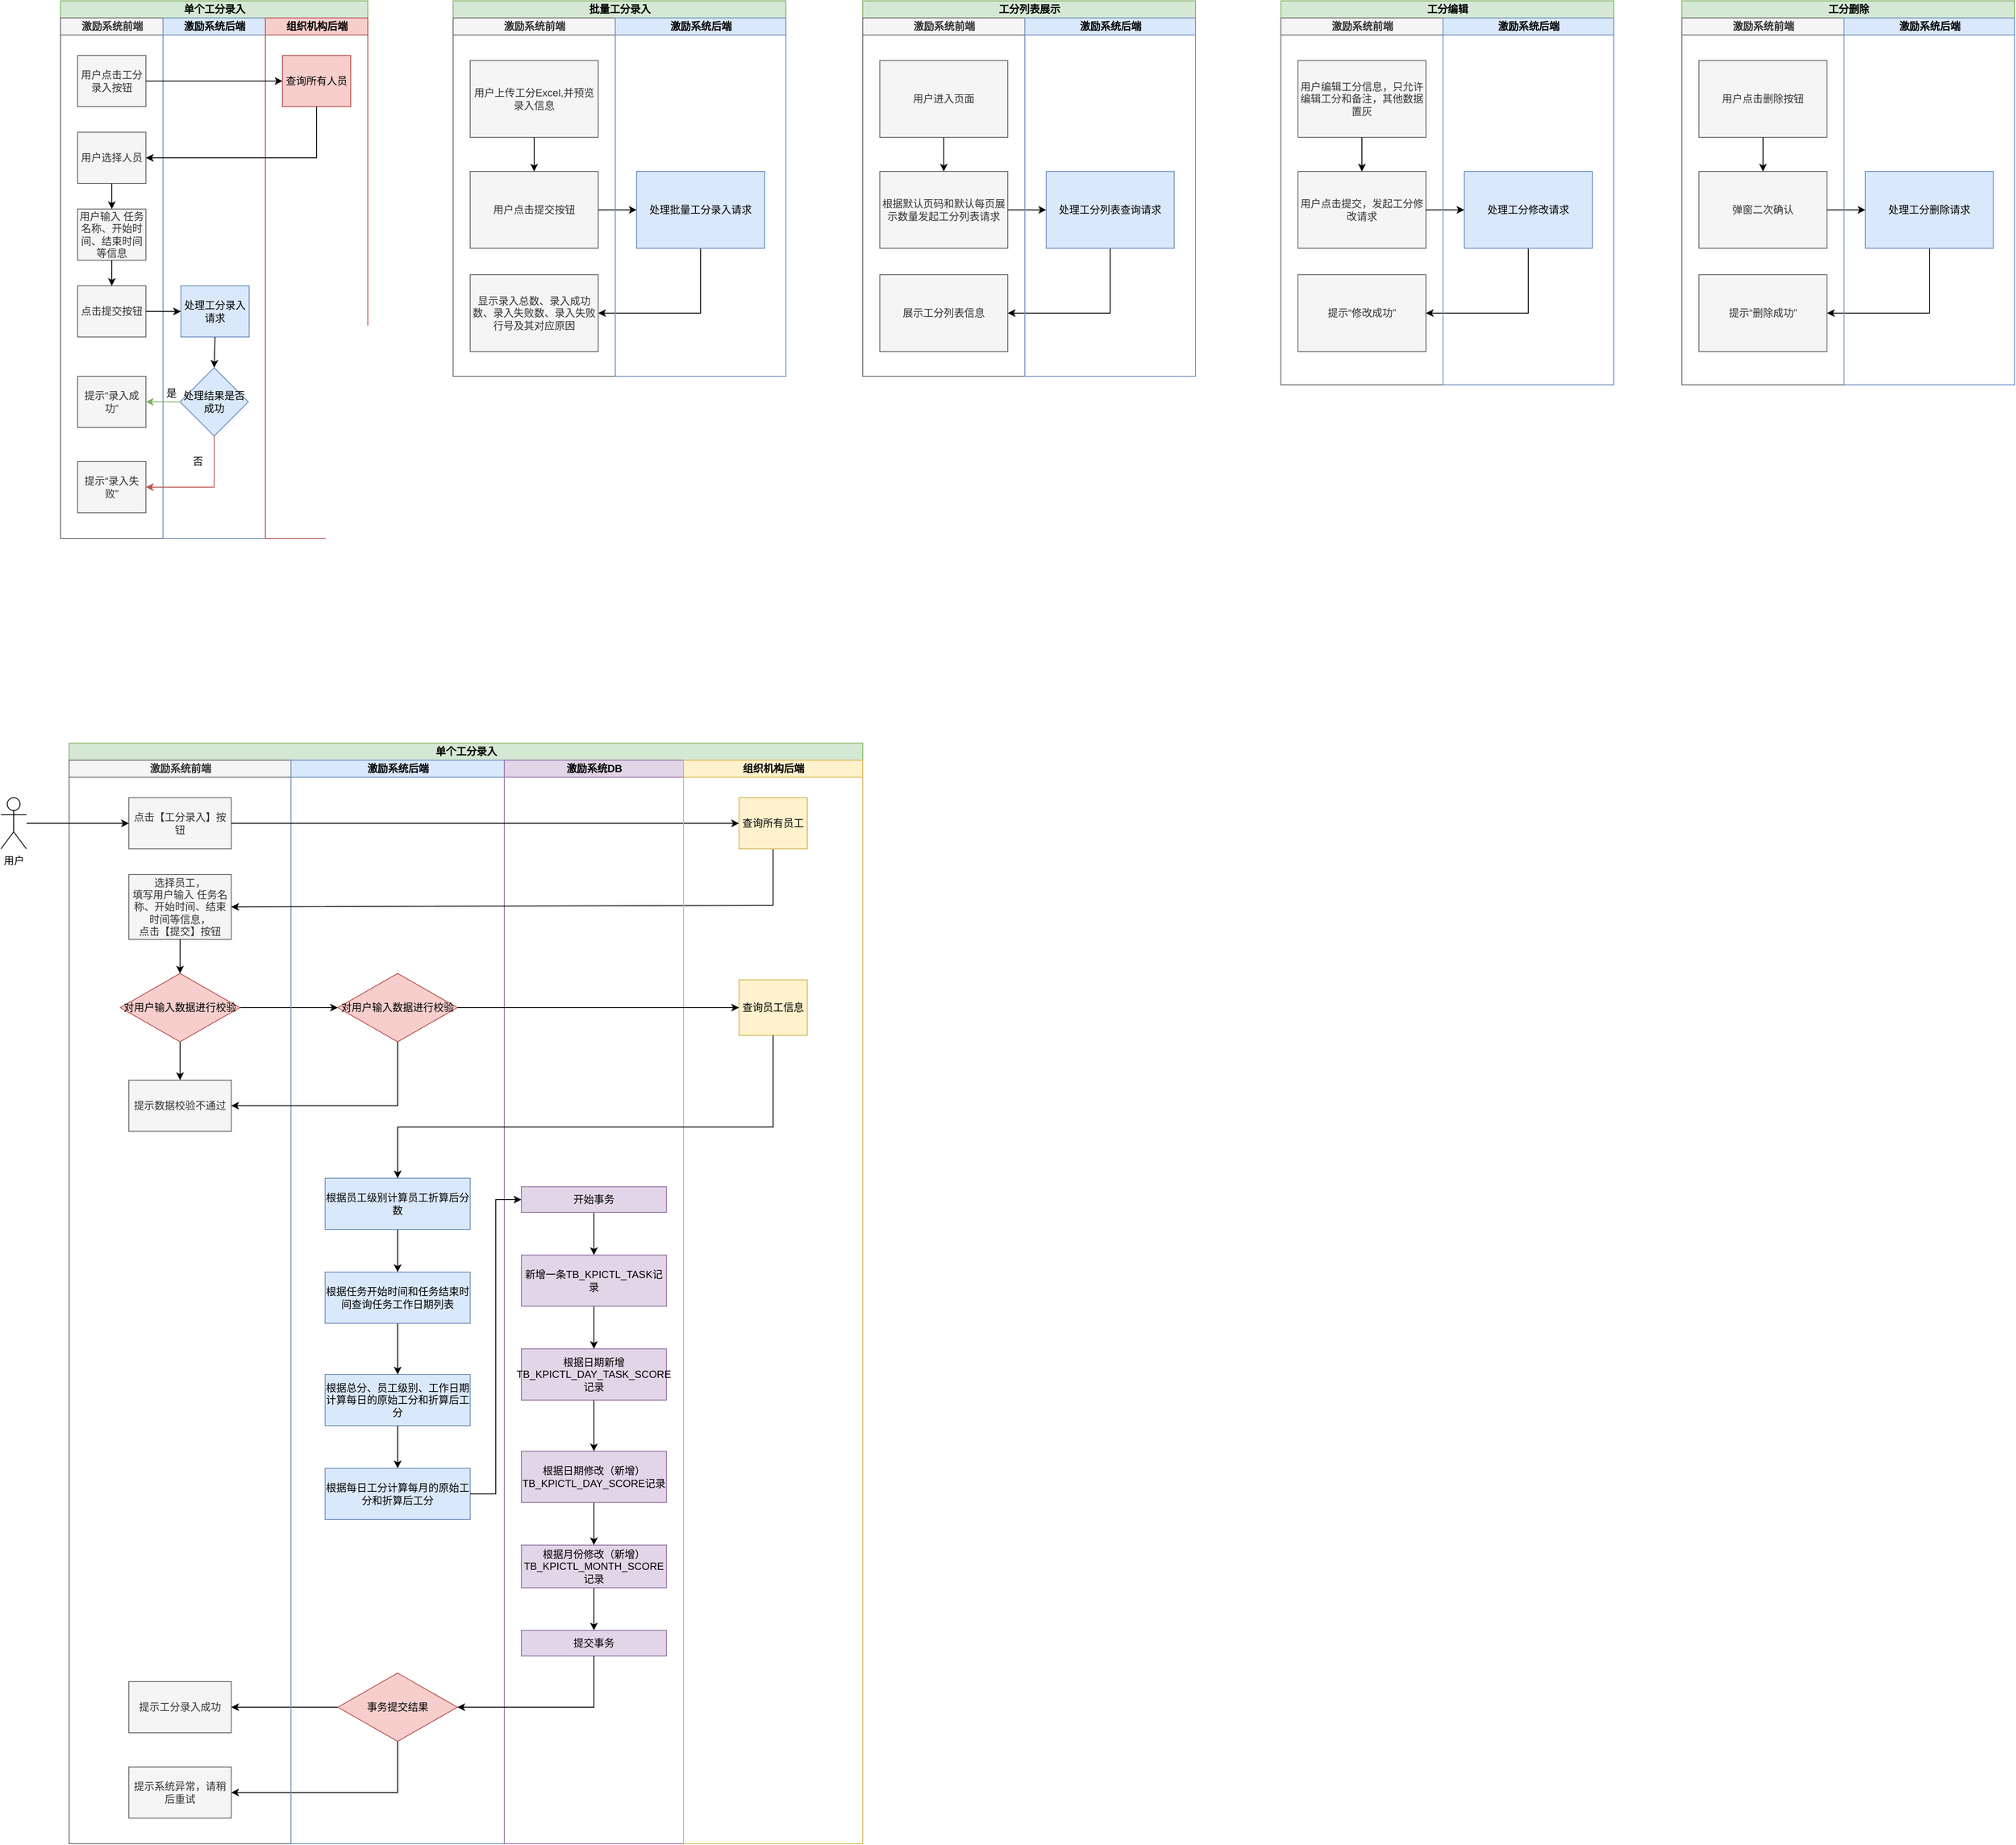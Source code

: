 <mxfile version="14.4.2" type="github">
  <diagram id="prtHgNgQTEPvFCAcTncT" name="Page-1">
    <mxGraphModel dx="1422" dy="1965" grid="1" gridSize="10" guides="1" tooltips="1" connect="1" arrows="1" fold="1" page="1" pageScale="1" pageWidth="827" pageHeight="1169" math="0" shadow="0">
      <root>
        <mxCell id="0" />
        <mxCell id="1" parent="0" />
        <mxCell id="nZk0RS3VTi37WjkvXvWl-15" value="单个工分录入" style="swimlane;html=1;childLayout=stackLayout;resizeParent=1;resizeParentMax=0;startSize=20;fillColor=#d5e8d4;strokeColor=#82b366;" parent="1" vertex="1">
          <mxGeometry x="220" y="-560" width="360" height="630" as="geometry" />
        </mxCell>
        <mxCell id="nZk0RS3VTi37WjkvXvWl-16" value="激励系统前端" style="swimlane;html=1;startSize=20;fillColor=#f5f5f5;strokeColor=#666666;fontColor=#333333;" parent="nZk0RS3VTi37WjkvXvWl-15" vertex="1">
          <mxGeometry y="20" width="120" height="610" as="geometry" />
        </mxCell>
        <mxCell id="nZk0RS3VTi37WjkvXvWl-20" value="用户点击工分录入按钮" style="rounded=0;whiteSpace=wrap;html=1;fontFamily=Helvetica;fontSize=12;fontColor=#333333;align=center;fillColor=#f5f5f5;strokeColor=#666666;" parent="nZk0RS3VTi37WjkvXvWl-16" vertex="1">
          <mxGeometry x="20" y="44" width="80" height="60" as="geometry" />
        </mxCell>
        <mxCell id="nZk0RS3VTi37WjkvXvWl-26" value="用户选择人员" style="rounded=0;whiteSpace=wrap;html=1;fontFamily=Helvetica;fontSize=12;fontColor=#333333;align=center;fillColor=#f5f5f5;strokeColor=#666666;" parent="nZk0RS3VTi37WjkvXvWl-16" vertex="1">
          <mxGeometry x="20" y="134" width="80" height="60" as="geometry" />
        </mxCell>
        <mxCell id="nZk0RS3VTi37WjkvXvWl-27" value="用户输入 任务名称、开始时间、结束时间等信息" style="rounded=0;whiteSpace=wrap;html=1;fontFamily=Helvetica;fontSize=12;fontColor=#333333;align=center;fillColor=#f5f5f5;strokeColor=#666666;" parent="nZk0RS3VTi37WjkvXvWl-16" vertex="1">
          <mxGeometry x="20" y="224" width="80" height="60" as="geometry" />
        </mxCell>
        <mxCell id="nZk0RS3VTi37WjkvXvWl-28" value="" style="endArrow=classic;html=1;entryX=0.5;entryY=0;entryDx=0;entryDy=0;exitX=0.5;exitY=1;exitDx=0;exitDy=0;" parent="nZk0RS3VTi37WjkvXvWl-16" source="nZk0RS3VTi37WjkvXvWl-26" target="nZk0RS3VTi37WjkvXvWl-27" edge="1">
          <mxGeometry width="50" height="50" relative="1" as="geometry">
            <mxPoint x="326" y="184" as="sourcePoint" />
            <mxPoint x="366" y="134" as="targetPoint" />
          </mxGeometry>
        </mxCell>
        <mxCell id="nZk0RS3VTi37WjkvXvWl-30" value="点击提交按钮" style="rounded=0;whiteSpace=wrap;html=1;fontFamily=Helvetica;fontSize=12;fontColor=#333333;align=center;fillColor=#f5f5f5;strokeColor=#666666;" parent="nZk0RS3VTi37WjkvXvWl-16" vertex="1">
          <mxGeometry x="20" y="314" width="80" height="60" as="geometry" />
        </mxCell>
        <mxCell id="nZk0RS3VTi37WjkvXvWl-31" value="" style="endArrow=classic;html=1;entryX=0.5;entryY=0;entryDx=0;entryDy=0;exitX=0.5;exitY=1;exitDx=0;exitDy=0;" parent="nZk0RS3VTi37WjkvXvWl-16" source="nZk0RS3VTi37WjkvXvWl-27" target="nZk0RS3VTi37WjkvXvWl-30" edge="1">
          <mxGeometry width="50" height="50" relative="1" as="geometry">
            <mxPoint x="60" y="290" as="sourcePoint" />
            <mxPoint x="84" y="210" as="targetPoint" />
          </mxGeometry>
        </mxCell>
        <mxCell id="nZk0RS3VTi37WjkvXvWl-43" value="提示“录入成功”" style="rounded=0;whiteSpace=wrap;html=1;fontFamily=Helvetica;fontSize=12;fontColor=#333333;align=center;fillColor=#f5f5f5;strokeColor=#666666;" parent="nZk0RS3VTi37WjkvXvWl-16" vertex="1">
          <mxGeometry x="20" y="420" width="80" height="60" as="geometry" />
        </mxCell>
        <mxCell id="nZk0RS3VTi37WjkvXvWl-44" value="提示“录入失败”" style="rounded=0;whiteSpace=wrap;html=1;fontFamily=Helvetica;fontSize=12;fontColor=#333333;align=center;fillColor=#f5f5f5;strokeColor=#666666;" parent="nZk0RS3VTi37WjkvXvWl-16" vertex="1">
          <mxGeometry x="20" y="520" width="80" height="60" as="geometry" />
        </mxCell>
        <mxCell id="nZk0RS3VTi37WjkvXvWl-17" value="激励系统后端" style="swimlane;html=1;startSize=20;fillColor=#dae8fc;strokeColor=#6c8ebf;" parent="nZk0RS3VTi37WjkvXvWl-15" vertex="1">
          <mxGeometry x="120" y="20" width="120" height="610" as="geometry" />
        </mxCell>
        <mxCell id="nZk0RS3VTi37WjkvXvWl-39" value="处理工分录入请求" style="rounded=0;whiteSpace=wrap;html=1;fontFamily=Helvetica;fontSize=12;align=center;fillColor=#dae8fc;strokeColor=#6c8ebf;" parent="nZk0RS3VTi37WjkvXvWl-17" vertex="1">
          <mxGeometry x="21" y="314" width="80" height="60" as="geometry" />
        </mxCell>
        <mxCell id="nZk0RS3VTi37WjkvXvWl-40" value="处理结果是否成功" style="rhombus;whiteSpace=wrap;html=1;fillColor=#dae8fc;strokeColor=#6c8ebf;" parent="nZk0RS3VTi37WjkvXvWl-17" vertex="1">
          <mxGeometry x="20" y="410" width="80" height="80" as="geometry" />
        </mxCell>
        <mxCell id="nZk0RS3VTi37WjkvXvWl-41" value="" style="endArrow=classic;html=1;exitX=0.5;exitY=1;exitDx=0;exitDy=0;entryX=0.5;entryY=0;entryDx=0;entryDy=0;" parent="nZk0RS3VTi37WjkvXvWl-17" source="nZk0RS3VTi37WjkvXvWl-39" target="nZk0RS3VTi37WjkvXvWl-40" edge="1">
          <mxGeometry width="50" height="50" relative="1" as="geometry">
            <mxPoint x="220" y="310" as="sourcePoint" />
            <mxPoint x="50" y="400" as="targetPoint" />
          </mxGeometry>
        </mxCell>
        <mxCell id="nZk0RS3VTi37WjkvXvWl-47" value="否" style="text;html=1;strokeColor=none;fillColor=none;align=center;verticalAlign=middle;whiteSpace=wrap;rounded=0;" parent="nZk0RS3VTi37WjkvXvWl-17" vertex="1">
          <mxGeometry x="21" y="510" width="40" height="20" as="geometry" />
        </mxCell>
        <mxCell id="nZk0RS3VTi37WjkvXvWl-48" value="是" style="text;html=1;strokeColor=none;fillColor=none;align=center;verticalAlign=middle;whiteSpace=wrap;rounded=0;" parent="nZk0RS3VTi37WjkvXvWl-17" vertex="1">
          <mxGeometry x="-10" y="430" width="40" height="20" as="geometry" />
        </mxCell>
        <mxCell id="nZk0RS3VTi37WjkvXvWl-18" value="组织机构后端" style="swimlane;html=1;startSize=20;fillColor=#f8cecc;strokeColor=#b85450;" parent="nZk0RS3VTi37WjkvXvWl-15" vertex="1">
          <mxGeometry x="240" y="20" width="120" height="610" as="geometry" />
        </mxCell>
        <mxCell id="nZk0RS3VTi37WjkvXvWl-21" value="查询所有人员" style="rounded=0;whiteSpace=wrap;html=1;fontFamily=Helvetica;fontSize=12;align=center;fillColor=#f8cecc;strokeColor=#b85450;" parent="nZk0RS3VTi37WjkvXvWl-18" vertex="1">
          <mxGeometry x="20" y="44" width="80" height="60" as="geometry" />
        </mxCell>
        <mxCell id="nZk0RS3VTi37WjkvXvWl-22" value="" style="endArrow=classic;html=1;entryX=0;entryY=0.5;entryDx=0;entryDy=0;" parent="nZk0RS3VTi37WjkvXvWl-15" source="nZk0RS3VTi37WjkvXvWl-20" target="nZk0RS3VTi37WjkvXvWl-21" edge="1">
          <mxGeometry width="50" height="50" relative="1" as="geometry">
            <mxPoint x="326" y="24" as="sourcePoint" />
            <mxPoint x="376" y="-26" as="targetPoint" />
          </mxGeometry>
        </mxCell>
        <mxCell id="nZk0RS3VTi37WjkvXvWl-23" value="" style="endArrow=classic;html=1;exitX=0.5;exitY=1;exitDx=0;exitDy=0;entryX=1;entryY=0.5;entryDx=0;entryDy=0;rounded=0;" parent="nZk0RS3VTi37WjkvXvWl-15" source="nZk0RS3VTi37WjkvXvWl-21" target="nZk0RS3VTi37WjkvXvWl-26" edge="1">
          <mxGeometry width="50" height="50" relative="1" as="geometry">
            <mxPoint x="326" y="224" as="sourcePoint" />
            <mxPoint x="106" y="184" as="targetPoint" />
            <Array as="points">
              <mxPoint x="300" y="184" />
            </Array>
          </mxGeometry>
        </mxCell>
        <mxCell id="nZk0RS3VTi37WjkvXvWl-45" value="" style="endArrow=classic;html=1;entryX=1;entryY=0.5;entryDx=0;entryDy=0;exitX=0;exitY=0.5;exitDx=0;exitDy=0;fillColor=#d5e8d4;strokeColor=#82b366;" parent="nZk0RS3VTi37WjkvXvWl-15" source="nZk0RS3VTi37WjkvXvWl-40" target="nZk0RS3VTi37WjkvXvWl-43" edge="1">
          <mxGeometry width="50" height="50" relative="1" as="geometry">
            <mxPoint x="340" y="540" as="sourcePoint" />
            <mxPoint x="390" y="490" as="targetPoint" />
          </mxGeometry>
        </mxCell>
        <mxCell id="nZk0RS3VTi37WjkvXvWl-46" value="" style="endArrow=classic;html=1;entryX=1;entryY=0.5;entryDx=0;entryDy=0;exitX=0.5;exitY=1;exitDx=0;exitDy=0;rounded=0;fillColor=#f8cecc;strokeColor=#b85450;" parent="nZk0RS3VTi37WjkvXvWl-15" source="nZk0RS3VTi37WjkvXvWl-40" target="nZk0RS3VTi37WjkvXvWl-44" edge="1">
          <mxGeometry width="50" height="50" relative="1" as="geometry">
            <mxPoint x="340" y="540" as="sourcePoint" />
            <mxPoint x="390" y="490" as="targetPoint" />
            <Array as="points">
              <mxPoint x="180" y="570" />
            </Array>
          </mxGeometry>
        </mxCell>
        <mxCell id="nZk0RS3VTi37WjkvXvWl-49" value="" style="endArrow=classic;html=1;entryX=0;entryY=0.5;entryDx=0;entryDy=0;exitX=1;exitY=0.5;exitDx=0;exitDy=0;" parent="nZk0RS3VTi37WjkvXvWl-15" source="nZk0RS3VTi37WjkvXvWl-30" target="nZk0RS3VTi37WjkvXvWl-39" edge="1">
          <mxGeometry width="50" height="50" relative="1" as="geometry">
            <mxPoint x="340" y="240" as="sourcePoint" />
            <mxPoint x="390" y="190" as="targetPoint" />
          </mxGeometry>
        </mxCell>
        <mxCell id="nZk0RS3VTi37WjkvXvWl-73" value="批量工分录入" style="swimlane;html=1;childLayout=stackLayout;resizeParent=1;resizeParentMax=0;startSize=20;fillColor=#d5e8d4;strokeColor=#82b366;" parent="1" vertex="1">
          <mxGeometry x="680" y="-560" width="390" height="440" as="geometry" />
        </mxCell>
        <mxCell id="nZk0RS3VTi37WjkvXvWl-74" value="激励系统前端" style="swimlane;html=1;startSize=20;fillColor=#f5f5f5;strokeColor=#666666;fontColor=#333333;" parent="nZk0RS3VTi37WjkvXvWl-73" vertex="1">
          <mxGeometry y="20" width="190" height="420" as="geometry" />
        </mxCell>
        <mxCell id="nZk0RS3VTi37WjkvXvWl-81" value="显示录入总数、录入成功数、录入失败数、录入失败行号及其对应原因" style="rounded=0;whiteSpace=wrap;html=1;fontFamily=Helvetica;fontSize=12;fontColor=#333333;align=center;fillColor=#f5f5f5;strokeColor=#666666;" parent="nZk0RS3VTi37WjkvXvWl-74" vertex="1">
          <mxGeometry x="20" y="301" width="150" height="90" as="geometry" />
        </mxCell>
        <mxCell id="nZk0RS3VTi37WjkvXvWl-97" value="用户点击提交按钮" style="rounded=0;whiteSpace=wrap;html=1;fontFamily=Helvetica;fontSize=12;fontColor=#333333;align=center;fillColor=#f5f5f5;strokeColor=#666666;" parent="nZk0RS3VTi37WjkvXvWl-74" vertex="1">
          <mxGeometry x="20" y="180" width="150" height="90" as="geometry" />
        </mxCell>
        <mxCell id="nZk0RS3VTi37WjkvXvWl-99" value="用户上传工分Excel,并预览录入信息" style="rounded=0;whiteSpace=wrap;html=1;fontFamily=Helvetica;fontSize=12;fontColor=#333333;align=center;fillColor=#f5f5f5;strokeColor=#666666;" parent="nZk0RS3VTi37WjkvXvWl-74" vertex="1">
          <mxGeometry x="20" y="50" width="150" height="90" as="geometry" />
        </mxCell>
        <mxCell id="nZk0RS3VTi37WjkvXvWl-100" value="" style="endArrow=classic;html=1;entryX=0.5;entryY=0;entryDx=0;entryDy=0;exitX=0.5;exitY=1;exitDx=0;exitDy=0;" parent="nZk0RS3VTi37WjkvXvWl-74" source="nZk0RS3VTi37WjkvXvWl-99" target="nZk0RS3VTi37WjkvXvWl-97" edge="1">
          <mxGeometry width="50" height="50" relative="1" as="geometry">
            <mxPoint x="-350" y="120" as="sourcePoint" />
            <mxPoint x="-300" y="70" as="targetPoint" />
          </mxGeometry>
        </mxCell>
        <mxCell id="nZk0RS3VTi37WjkvXvWl-86" value="" style="endArrow=classic;html=1;exitX=0.5;exitY=1;exitDx=0;exitDy=0;entryX=1;entryY=0.5;entryDx=0;entryDy=0;rounded=0;" parent="nZk0RS3VTi37WjkvXvWl-73" source="nZk0RS3VTi37WjkvXvWl-98" target="nZk0RS3VTi37WjkvXvWl-81" edge="1">
          <mxGeometry width="50" height="50" relative="1" as="geometry">
            <mxPoint x="280" y="275" as="sourcePoint" />
            <mxPoint x="180" y="581" as="targetPoint" />
            <Array as="points">
              <mxPoint x="290" y="366" />
            </Array>
          </mxGeometry>
        </mxCell>
        <mxCell id="nZk0RS3VTi37WjkvXvWl-91" value="" style="endArrow=classic;html=1;entryX=0;entryY=0.5;entryDx=0;entryDy=0;" parent="nZk0RS3VTi37WjkvXvWl-73" target="nZk0RS3VTi37WjkvXvWl-98" edge="1">
          <mxGeometry width="50" height="50" relative="1" as="geometry">
            <mxPoint x="170" y="245" as="sourcePoint" />
            <mxPoint x="210" y="245" as="targetPoint" />
          </mxGeometry>
        </mxCell>
        <mxCell id="nZk0RS3VTi37WjkvXvWl-83" value="激励系统后端" style="swimlane;html=1;startSize=20;fillColor=#dae8fc;strokeColor=#6c8ebf;" parent="nZk0RS3VTi37WjkvXvWl-73" vertex="1">
          <mxGeometry x="190" y="20" width="200" height="420" as="geometry" />
        </mxCell>
        <mxCell id="nZk0RS3VTi37WjkvXvWl-98" value="处理批量工分录入请求" style="rounded=0;whiteSpace=wrap;html=1;fontFamily=Helvetica;fontSize=12;align=center;fillColor=#dae8fc;strokeColor=#6c8ebf;" parent="nZk0RS3VTi37WjkvXvWl-83" vertex="1">
          <mxGeometry x="25" y="180" width="150" height="90" as="geometry" />
        </mxCell>
        <mxCell id="nZk0RS3VTi37WjkvXvWl-111" value="工分列表展示" style="swimlane;html=1;childLayout=stackLayout;resizeParent=1;resizeParentMax=0;startSize=20;fillColor=#d5e8d4;strokeColor=#82b366;" parent="1" vertex="1">
          <mxGeometry x="1160" y="-560" width="390" height="440" as="geometry" />
        </mxCell>
        <mxCell id="nZk0RS3VTi37WjkvXvWl-112" value="激励系统前端" style="swimlane;html=1;startSize=20;fillColor=#f5f5f5;strokeColor=#666666;fontColor=#333333;" parent="nZk0RS3VTi37WjkvXvWl-111" vertex="1">
          <mxGeometry y="20" width="190" height="420" as="geometry" />
        </mxCell>
        <mxCell id="nZk0RS3VTi37WjkvXvWl-113" value="展示工分列表信息" style="rounded=0;whiteSpace=wrap;html=1;fontFamily=Helvetica;fontSize=12;fontColor=#333333;align=center;fillColor=#f5f5f5;strokeColor=#666666;" parent="nZk0RS3VTi37WjkvXvWl-112" vertex="1">
          <mxGeometry x="20" y="301" width="150" height="90" as="geometry" />
        </mxCell>
        <mxCell id="nZk0RS3VTi37WjkvXvWl-114" value="根据默认页码和默认每页展示数量发起工分列表请求" style="rounded=0;whiteSpace=wrap;html=1;fontFamily=Helvetica;fontSize=12;fontColor=#333333;align=center;fillColor=#f5f5f5;strokeColor=#666666;" parent="nZk0RS3VTi37WjkvXvWl-112" vertex="1">
          <mxGeometry x="20" y="180" width="150" height="90" as="geometry" />
        </mxCell>
        <mxCell id="nZk0RS3VTi37WjkvXvWl-115" value="用户进入页面" style="rounded=0;whiteSpace=wrap;html=1;fontFamily=Helvetica;fontSize=12;fontColor=#333333;align=center;fillColor=#f5f5f5;strokeColor=#666666;" parent="nZk0RS3VTi37WjkvXvWl-112" vertex="1">
          <mxGeometry x="20" y="50" width="150" height="90" as="geometry" />
        </mxCell>
        <mxCell id="nZk0RS3VTi37WjkvXvWl-116" value="" style="endArrow=classic;html=1;entryX=0.5;entryY=0;entryDx=0;entryDy=0;exitX=0.5;exitY=1;exitDx=0;exitDy=0;" parent="nZk0RS3VTi37WjkvXvWl-112" source="nZk0RS3VTi37WjkvXvWl-115" target="nZk0RS3VTi37WjkvXvWl-114" edge="1">
          <mxGeometry width="50" height="50" relative="1" as="geometry">
            <mxPoint x="-350" y="120" as="sourcePoint" />
            <mxPoint x="-300" y="70" as="targetPoint" />
          </mxGeometry>
        </mxCell>
        <mxCell id="nZk0RS3VTi37WjkvXvWl-117" value="" style="endArrow=classic;html=1;exitX=0.5;exitY=1;exitDx=0;exitDy=0;entryX=1;entryY=0.5;entryDx=0;entryDy=0;rounded=0;" parent="nZk0RS3VTi37WjkvXvWl-111" source="nZk0RS3VTi37WjkvXvWl-120" target="nZk0RS3VTi37WjkvXvWl-113" edge="1">
          <mxGeometry width="50" height="50" relative="1" as="geometry">
            <mxPoint x="280" y="275" as="sourcePoint" />
            <mxPoint x="180" y="581" as="targetPoint" />
            <Array as="points">
              <mxPoint x="290" y="366" />
            </Array>
          </mxGeometry>
        </mxCell>
        <mxCell id="nZk0RS3VTi37WjkvXvWl-118" value="" style="endArrow=classic;html=1;entryX=0;entryY=0.5;entryDx=0;entryDy=0;" parent="nZk0RS3VTi37WjkvXvWl-111" target="nZk0RS3VTi37WjkvXvWl-120" edge="1">
          <mxGeometry width="50" height="50" relative="1" as="geometry">
            <mxPoint x="170" y="245" as="sourcePoint" />
            <mxPoint x="210" y="245" as="targetPoint" />
          </mxGeometry>
        </mxCell>
        <mxCell id="nZk0RS3VTi37WjkvXvWl-119" value="激励系统后端" style="swimlane;html=1;startSize=20;fillColor=#dae8fc;strokeColor=#6c8ebf;" parent="nZk0RS3VTi37WjkvXvWl-111" vertex="1">
          <mxGeometry x="190" y="20" width="200" height="420" as="geometry" />
        </mxCell>
        <mxCell id="nZk0RS3VTi37WjkvXvWl-120" value="处理工分列表查询请求" style="rounded=0;whiteSpace=wrap;html=1;fontFamily=Helvetica;fontSize=12;align=center;fillColor=#dae8fc;strokeColor=#6c8ebf;" parent="nZk0RS3VTi37WjkvXvWl-119" vertex="1">
          <mxGeometry x="25" y="180" width="150" height="90" as="geometry" />
        </mxCell>
        <mxCell id="nZk0RS3VTi37WjkvXvWl-136" value="工分编辑" style="swimlane;html=1;childLayout=stackLayout;resizeParent=1;resizeParentMax=0;startSize=20;fillColor=#d5e8d4;strokeColor=#82b366;" parent="1" vertex="1">
          <mxGeometry x="1650" y="-560" width="390" height="450" as="geometry" />
        </mxCell>
        <mxCell id="nZk0RS3VTi37WjkvXvWl-137" value="激励系统前端" style="swimlane;html=1;startSize=20;fillColor=#f5f5f5;strokeColor=#666666;fontColor=#333333;" parent="nZk0RS3VTi37WjkvXvWl-136" vertex="1">
          <mxGeometry y="20" width="190" height="430" as="geometry" />
        </mxCell>
        <mxCell id="nZk0RS3VTi37WjkvXvWl-138" value="提示“修改成功”" style="rounded=0;whiteSpace=wrap;html=1;fontFamily=Helvetica;fontSize=12;fontColor=#333333;align=center;fillColor=#f5f5f5;strokeColor=#666666;" parent="nZk0RS3VTi37WjkvXvWl-137" vertex="1">
          <mxGeometry x="20" y="301" width="150" height="90" as="geometry" />
        </mxCell>
        <mxCell id="nZk0RS3VTi37WjkvXvWl-139" value="用户点击提交，发起工分修改请求" style="rounded=0;whiteSpace=wrap;html=1;fontFamily=Helvetica;fontSize=12;fontColor=#333333;align=center;fillColor=#f5f5f5;strokeColor=#666666;" parent="nZk0RS3VTi37WjkvXvWl-137" vertex="1">
          <mxGeometry x="20" y="180" width="150" height="90" as="geometry" />
        </mxCell>
        <mxCell id="nZk0RS3VTi37WjkvXvWl-140" value="用户编辑工分信息，只允许编辑工分和备注，其他数据置灰" style="rounded=0;whiteSpace=wrap;html=1;fontFamily=Helvetica;fontSize=12;fontColor=#333333;align=center;fillColor=#f5f5f5;strokeColor=#666666;" parent="nZk0RS3VTi37WjkvXvWl-137" vertex="1">
          <mxGeometry x="20" y="50" width="150" height="90" as="geometry" />
        </mxCell>
        <mxCell id="nZk0RS3VTi37WjkvXvWl-141" value="" style="endArrow=classic;html=1;entryX=0.5;entryY=0;entryDx=0;entryDy=0;exitX=0.5;exitY=1;exitDx=0;exitDy=0;" parent="nZk0RS3VTi37WjkvXvWl-137" source="nZk0RS3VTi37WjkvXvWl-140" target="nZk0RS3VTi37WjkvXvWl-139" edge="1">
          <mxGeometry width="50" height="50" relative="1" as="geometry">
            <mxPoint x="-350" y="120" as="sourcePoint" />
            <mxPoint x="-300" y="70" as="targetPoint" />
          </mxGeometry>
        </mxCell>
        <mxCell id="nZk0RS3VTi37WjkvXvWl-142" value="" style="endArrow=classic;html=1;exitX=0.5;exitY=1;exitDx=0;exitDy=0;entryX=1;entryY=0.5;entryDx=0;entryDy=0;rounded=0;" parent="nZk0RS3VTi37WjkvXvWl-136" source="nZk0RS3VTi37WjkvXvWl-145" target="nZk0RS3VTi37WjkvXvWl-138" edge="1">
          <mxGeometry width="50" height="50" relative="1" as="geometry">
            <mxPoint x="280" y="275" as="sourcePoint" />
            <mxPoint x="180" y="581" as="targetPoint" />
            <Array as="points">
              <mxPoint x="290" y="366" />
            </Array>
          </mxGeometry>
        </mxCell>
        <mxCell id="nZk0RS3VTi37WjkvXvWl-143" value="" style="endArrow=classic;html=1;entryX=0;entryY=0.5;entryDx=0;entryDy=0;" parent="nZk0RS3VTi37WjkvXvWl-136" target="nZk0RS3VTi37WjkvXvWl-145" edge="1">
          <mxGeometry width="50" height="50" relative="1" as="geometry">
            <mxPoint x="170" y="245" as="sourcePoint" />
            <mxPoint x="210" y="245" as="targetPoint" />
          </mxGeometry>
        </mxCell>
        <mxCell id="nZk0RS3VTi37WjkvXvWl-144" value="激励系统后端" style="swimlane;html=1;startSize=20;fillColor=#dae8fc;strokeColor=#6c8ebf;" parent="nZk0RS3VTi37WjkvXvWl-136" vertex="1">
          <mxGeometry x="190" y="20" width="200" height="430" as="geometry" />
        </mxCell>
        <mxCell id="nZk0RS3VTi37WjkvXvWl-145" value="处理工分修改请求" style="rounded=0;whiteSpace=wrap;html=1;fontFamily=Helvetica;fontSize=12;align=center;fillColor=#dae8fc;strokeColor=#6c8ebf;" parent="nZk0RS3VTi37WjkvXvWl-144" vertex="1">
          <mxGeometry x="25" y="180" width="150" height="90" as="geometry" />
        </mxCell>
        <mxCell id="nZk0RS3VTi37WjkvXvWl-146" value="工分删除" style="swimlane;html=1;childLayout=stackLayout;resizeParent=1;resizeParentMax=0;startSize=20;fillColor=#d5e8d4;strokeColor=#82b366;" parent="1" vertex="1">
          <mxGeometry x="2120" y="-560" width="390" height="450" as="geometry" />
        </mxCell>
        <mxCell id="nZk0RS3VTi37WjkvXvWl-147" value="激励系统前端" style="swimlane;html=1;startSize=20;fillColor=#f5f5f5;strokeColor=#666666;fontColor=#333333;" parent="nZk0RS3VTi37WjkvXvWl-146" vertex="1">
          <mxGeometry y="20" width="190" height="430" as="geometry" />
        </mxCell>
        <mxCell id="nZk0RS3VTi37WjkvXvWl-148" value="提示“删除成功”" style="rounded=0;whiteSpace=wrap;html=1;fontFamily=Helvetica;fontSize=12;fontColor=#333333;align=center;fillColor=#f5f5f5;strokeColor=#666666;" parent="nZk0RS3VTi37WjkvXvWl-147" vertex="1">
          <mxGeometry x="20" y="301" width="150" height="90" as="geometry" />
        </mxCell>
        <mxCell id="nZk0RS3VTi37WjkvXvWl-149" value="弹窗二次确认" style="rounded=0;whiteSpace=wrap;html=1;fontFamily=Helvetica;fontSize=12;fontColor=#333333;align=center;fillColor=#f5f5f5;strokeColor=#666666;" parent="nZk0RS3VTi37WjkvXvWl-147" vertex="1">
          <mxGeometry x="20" y="180" width="150" height="90" as="geometry" />
        </mxCell>
        <mxCell id="nZk0RS3VTi37WjkvXvWl-150" value="用户点击删除按钮" style="rounded=0;whiteSpace=wrap;html=1;fontFamily=Helvetica;fontSize=12;fontColor=#333333;align=center;fillColor=#f5f5f5;strokeColor=#666666;" parent="nZk0RS3VTi37WjkvXvWl-147" vertex="1">
          <mxGeometry x="20" y="50" width="150" height="90" as="geometry" />
        </mxCell>
        <mxCell id="nZk0RS3VTi37WjkvXvWl-151" value="" style="endArrow=classic;html=1;entryX=0.5;entryY=0;entryDx=0;entryDy=0;exitX=0.5;exitY=1;exitDx=0;exitDy=0;" parent="nZk0RS3VTi37WjkvXvWl-147" source="nZk0RS3VTi37WjkvXvWl-150" target="nZk0RS3VTi37WjkvXvWl-149" edge="1">
          <mxGeometry width="50" height="50" relative="1" as="geometry">
            <mxPoint x="-350" y="120" as="sourcePoint" />
            <mxPoint x="-300" y="70" as="targetPoint" />
          </mxGeometry>
        </mxCell>
        <mxCell id="nZk0RS3VTi37WjkvXvWl-152" value="" style="endArrow=classic;html=1;exitX=0.5;exitY=1;exitDx=0;exitDy=0;entryX=1;entryY=0.5;entryDx=0;entryDy=0;rounded=0;" parent="nZk0RS3VTi37WjkvXvWl-146" source="nZk0RS3VTi37WjkvXvWl-155" target="nZk0RS3VTi37WjkvXvWl-148" edge="1">
          <mxGeometry width="50" height="50" relative="1" as="geometry">
            <mxPoint x="280" y="275" as="sourcePoint" />
            <mxPoint x="180" y="581" as="targetPoint" />
            <Array as="points">
              <mxPoint x="290" y="366" />
            </Array>
          </mxGeometry>
        </mxCell>
        <mxCell id="nZk0RS3VTi37WjkvXvWl-153" value="" style="endArrow=classic;html=1;entryX=0;entryY=0.5;entryDx=0;entryDy=0;" parent="nZk0RS3VTi37WjkvXvWl-146" target="nZk0RS3VTi37WjkvXvWl-155" edge="1">
          <mxGeometry width="50" height="50" relative="1" as="geometry">
            <mxPoint x="170" y="245" as="sourcePoint" />
            <mxPoint x="210" y="245" as="targetPoint" />
          </mxGeometry>
        </mxCell>
        <mxCell id="nZk0RS3VTi37WjkvXvWl-154" value="激励系统后端" style="swimlane;html=1;startSize=20;fillColor=#dae8fc;strokeColor=#6c8ebf;" parent="nZk0RS3VTi37WjkvXvWl-146" vertex="1">
          <mxGeometry x="190" y="20" width="200" height="430" as="geometry" />
        </mxCell>
        <mxCell id="nZk0RS3VTi37WjkvXvWl-155" value="处理工分删除请求" style="rounded=0;whiteSpace=wrap;html=1;fontFamily=Helvetica;fontSize=12;align=center;fillColor=#dae8fc;strokeColor=#6c8ebf;" parent="nZk0RS3VTi37WjkvXvWl-154" vertex="1">
          <mxGeometry x="25" y="180" width="150" height="90" as="geometry" />
        </mxCell>
        <mxCell id="0NntgrHoQrxKfrzZQnRG-1" value="单个工分录入" style="swimlane;html=1;childLayout=stackLayout;resizeParent=1;resizeParentMax=0;startSize=20;fillColor=#d5e8d4;strokeColor=#82b366;" vertex="1" parent="1">
          <mxGeometry x="230" y="310" width="930" height="1290" as="geometry" />
        </mxCell>
        <mxCell id="0NntgrHoQrxKfrzZQnRG-23" value="" style="endArrow=classic;html=1;exitX=1;exitY=0.5;exitDx=0;exitDy=0;entryX=0;entryY=0.5;entryDx=0;entryDy=0;" edge="1" parent="0NntgrHoQrxKfrzZQnRG-1" source="0NntgrHoQrxKfrzZQnRG-26" target="0NntgrHoQrxKfrzZQnRG-49">
          <mxGeometry width="50" height="50" relative="1" as="geometry">
            <mxPoint x="140" y="364" as="sourcePoint" />
            <mxPoint x="270" y="310" as="targetPoint" />
          </mxGeometry>
        </mxCell>
        <mxCell id="0NntgrHoQrxKfrzZQnRG-91" style="edgeStyle=orthogonalEdgeStyle;rounded=0;orthogonalLoop=1;jettySize=auto;html=1;exitX=0;exitY=0.5;exitDx=0;exitDy=0;entryX=1;entryY=0.5;entryDx=0;entryDy=0;" edge="1" parent="0NntgrHoQrxKfrzZQnRG-1" source="0NntgrHoQrxKfrzZQnRG-87" target="0NntgrHoQrxKfrzZQnRG-89">
          <mxGeometry relative="1" as="geometry">
            <mxPoint x="335" y="1130" as="sourcePoint" />
          </mxGeometry>
        </mxCell>
        <mxCell id="0NntgrHoQrxKfrzZQnRG-92" style="edgeStyle=orthogonalEdgeStyle;rounded=0;orthogonalLoop=1;jettySize=auto;html=1;exitX=0.5;exitY=1;exitDx=0;exitDy=0;entryX=1;entryY=0.5;entryDx=0;entryDy=0;" edge="1" parent="0NntgrHoQrxKfrzZQnRG-1" source="0NntgrHoQrxKfrzZQnRG-87" target="0NntgrHoQrxKfrzZQnRG-90">
          <mxGeometry relative="1" as="geometry">
            <mxPoint x="405" y="1170" as="sourcePoint" />
          </mxGeometry>
        </mxCell>
        <mxCell id="0NntgrHoQrxKfrzZQnRG-2" value="激励系统前端" style="swimlane;html=1;startSize=20;fillColor=#f5f5f5;strokeColor=#666666;fontColor=#333333;" vertex="1" parent="0NntgrHoQrxKfrzZQnRG-1">
          <mxGeometry y="20" width="260" height="1270" as="geometry" />
        </mxCell>
        <mxCell id="0NntgrHoQrxKfrzZQnRG-3" value="点击【工分录入】按钮" style="rounded=0;whiteSpace=wrap;html=1;fontFamily=Helvetica;fontSize=12;fontColor=#333333;align=center;fillColor=#f5f5f5;strokeColor=#666666;" vertex="1" parent="0NntgrHoQrxKfrzZQnRG-2">
          <mxGeometry x="70" y="44" width="120" height="60" as="geometry" />
        </mxCell>
        <mxCell id="0NntgrHoQrxKfrzZQnRG-4" value="选择员工，&lt;br&gt;填写用户输入 任务名称、开始时间、结束时间等信息，&lt;br&gt;&lt;div&gt;&lt;span&gt;点击【提交&lt;/span&gt;&lt;span&gt;】按钮&lt;/span&gt;&lt;/div&gt;" style="rounded=0;whiteSpace=wrap;html=1;fontFamily=Helvetica;fontSize=12;fontColor=#333333;align=center;fillColor=#f5f5f5;strokeColor=#666666;" vertex="1" parent="0NntgrHoQrxKfrzZQnRG-2">
          <mxGeometry x="70" y="134" width="120" height="76" as="geometry" />
        </mxCell>
        <mxCell id="0NntgrHoQrxKfrzZQnRG-6" value="" style="endArrow=classic;html=1;entryX=0.5;entryY=0;entryDx=0;entryDy=0;exitX=0.5;exitY=1;exitDx=0;exitDy=0;" edge="1" parent="0NntgrHoQrxKfrzZQnRG-2" source="0NntgrHoQrxKfrzZQnRG-4" target="0NntgrHoQrxKfrzZQnRG-26">
          <mxGeometry width="50" height="50" relative="1" as="geometry">
            <mxPoint x="366" y="184" as="sourcePoint" />
            <mxPoint x="130" y="230" as="targetPoint" />
          </mxGeometry>
        </mxCell>
        <mxCell id="0NntgrHoQrxKfrzZQnRG-77" style="edgeStyle=orthogonalEdgeStyle;rounded=0;orthogonalLoop=1;jettySize=auto;html=1;exitX=0.5;exitY=1;exitDx=0;exitDy=0;entryX=0.5;entryY=0;entryDx=0;entryDy=0;" edge="1" parent="0NntgrHoQrxKfrzZQnRG-2" source="0NntgrHoQrxKfrzZQnRG-26" target="0NntgrHoQrxKfrzZQnRG-47">
          <mxGeometry relative="1" as="geometry" />
        </mxCell>
        <mxCell id="0NntgrHoQrxKfrzZQnRG-26" value="对用户输入数据进行校验" style="rhombus;whiteSpace=wrap;html=1;fillColor=#f8cecc;strokeColor=#b85450;" vertex="1" parent="0NntgrHoQrxKfrzZQnRG-2">
          <mxGeometry x="60" y="250" width="140" height="80" as="geometry" />
        </mxCell>
        <mxCell id="0NntgrHoQrxKfrzZQnRG-47" value="提示数据校验不通过" style="rounded=0;whiteSpace=wrap;html=1;fontFamily=Helvetica;fontSize=12;fontColor=#333333;align=center;fillColor=#f5f5f5;strokeColor=#666666;" vertex="1" parent="0NntgrHoQrxKfrzZQnRG-2">
          <mxGeometry x="70" y="375" width="120" height="60" as="geometry" />
        </mxCell>
        <mxCell id="0NntgrHoQrxKfrzZQnRG-89" value="提示工分录入成功" style="rounded=0;whiteSpace=wrap;html=1;fontFamily=Helvetica;fontSize=12;fontColor=#333333;align=center;fillColor=#f5f5f5;strokeColor=#666666;" vertex="1" parent="0NntgrHoQrxKfrzZQnRG-2">
          <mxGeometry x="70" y="1080" width="120" height="60" as="geometry" />
        </mxCell>
        <mxCell id="0NntgrHoQrxKfrzZQnRG-90" value="提示系统异常，请稍后重试" style="rounded=0;whiteSpace=wrap;html=1;fontFamily=Helvetica;fontSize=12;fontColor=#333333;align=center;fillColor=#f5f5f5;strokeColor=#666666;" vertex="1" parent="0NntgrHoQrxKfrzZQnRG-2">
          <mxGeometry x="70" y="1180" width="120" height="60" as="geometry" />
        </mxCell>
        <mxCell id="0NntgrHoQrxKfrzZQnRG-11" value="激励系统后端" style="swimlane;html=1;startSize=20;fillColor=#dae8fc;strokeColor=#6c8ebf;" vertex="1" parent="0NntgrHoQrxKfrzZQnRG-1">
          <mxGeometry x="260" y="20" width="250" height="1270" as="geometry" />
        </mxCell>
        <mxCell id="0NntgrHoQrxKfrzZQnRG-49" value="对用户输入数据进行校验" style="rhombus;whiteSpace=wrap;html=1;fillColor=#f8cecc;strokeColor=#b85450;" vertex="1" parent="0NntgrHoQrxKfrzZQnRG-11">
          <mxGeometry x="55" y="250" width="140" height="80" as="geometry" />
        </mxCell>
        <mxCell id="0NntgrHoQrxKfrzZQnRG-64" style="edgeStyle=orthogonalEdgeStyle;rounded=0;orthogonalLoop=1;jettySize=auto;html=1;exitX=0.5;exitY=1;exitDx=0;exitDy=0;entryX=0.5;entryY=0;entryDx=0;entryDy=0;" edge="1" parent="0NntgrHoQrxKfrzZQnRG-11" source="0NntgrHoQrxKfrzZQnRG-50" target="0NntgrHoQrxKfrzZQnRG-58">
          <mxGeometry relative="1" as="geometry" />
        </mxCell>
        <mxCell id="0NntgrHoQrxKfrzZQnRG-50" value="根据员工级别计算员工折算后分数" style="rounded=0;whiteSpace=wrap;html=1;fontFamily=Helvetica;fontSize=12;align=center;fillColor=#dae8fc;strokeColor=#6c8ebf;" vertex="1" parent="0NntgrHoQrxKfrzZQnRG-11">
          <mxGeometry x="40" y="490" width="170" height="60" as="geometry" />
        </mxCell>
        <mxCell id="0NntgrHoQrxKfrzZQnRG-66" style="edgeStyle=orthogonalEdgeStyle;rounded=0;orthogonalLoop=1;jettySize=auto;html=1;exitX=0.5;exitY=1;exitDx=0;exitDy=0;entryX=0.5;entryY=0;entryDx=0;entryDy=0;" edge="1" parent="0NntgrHoQrxKfrzZQnRG-11" source="0NntgrHoQrxKfrzZQnRG-55" target="0NntgrHoQrxKfrzZQnRG-60">
          <mxGeometry relative="1" as="geometry" />
        </mxCell>
        <mxCell id="0NntgrHoQrxKfrzZQnRG-55" value="根据总分、员工级别、工作日期计算每日的原始工分和折算后工分" style="rounded=0;whiteSpace=wrap;html=1;fontFamily=Helvetica;fontSize=12;align=center;fillColor=#dae8fc;strokeColor=#6c8ebf;" vertex="1" parent="0NntgrHoQrxKfrzZQnRG-11">
          <mxGeometry x="40" y="720" width="170" height="60" as="geometry" />
        </mxCell>
        <mxCell id="0NntgrHoQrxKfrzZQnRG-65" style="edgeStyle=orthogonalEdgeStyle;rounded=0;orthogonalLoop=1;jettySize=auto;html=1;exitX=0.5;exitY=1;exitDx=0;exitDy=0;" edge="1" parent="0NntgrHoQrxKfrzZQnRG-11" source="0NntgrHoQrxKfrzZQnRG-58" target="0NntgrHoQrxKfrzZQnRG-55">
          <mxGeometry relative="1" as="geometry" />
        </mxCell>
        <mxCell id="0NntgrHoQrxKfrzZQnRG-58" value="根据任务开始时间和任务结束时间查询任务工作日期列表" style="rounded=0;whiteSpace=wrap;html=1;fontFamily=Helvetica;fontSize=12;align=center;fillColor=#dae8fc;strokeColor=#6c8ebf;" vertex="1" parent="0NntgrHoQrxKfrzZQnRG-11">
          <mxGeometry x="40" y="600" width="170" height="60" as="geometry" />
        </mxCell>
        <mxCell id="0NntgrHoQrxKfrzZQnRG-60" value="根据每日工分计算每月的原始工分和折算后工分" style="rounded=0;whiteSpace=wrap;html=1;fontFamily=Helvetica;fontSize=12;align=center;fillColor=#dae8fc;strokeColor=#6c8ebf;" vertex="1" parent="0NntgrHoQrxKfrzZQnRG-11">
          <mxGeometry x="40" y="830" width="170" height="60" as="geometry" />
        </mxCell>
        <mxCell id="0NntgrHoQrxKfrzZQnRG-87" value="事务提交结果" style="rhombus;whiteSpace=wrap;html=1;fillColor=#f8cecc;strokeColor=#b85450;" vertex="1" parent="0NntgrHoQrxKfrzZQnRG-11">
          <mxGeometry x="55" y="1070" width="140" height="80" as="geometry" />
        </mxCell>
        <mxCell id="0NntgrHoQrxKfrzZQnRG-17" value="激励系统DB" style="swimlane;html=1;startSize=20;fillColor=#e1d5e7;strokeColor=#9673a6;" vertex="1" parent="0NntgrHoQrxKfrzZQnRG-1">
          <mxGeometry x="510" y="20" width="210" height="1270" as="geometry" />
        </mxCell>
        <mxCell id="0NntgrHoQrxKfrzZQnRG-68" style="edgeStyle=orthogonalEdgeStyle;rounded=0;orthogonalLoop=1;jettySize=auto;html=1;exitX=0.5;exitY=1;exitDx=0;exitDy=0;" edge="1" parent="0NntgrHoQrxKfrzZQnRG-17" source="0NntgrHoQrxKfrzZQnRG-53" target="0NntgrHoQrxKfrzZQnRG-56">
          <mxGeometry relative="1" as="geometry" />
        </mxCell>
        <mxCell id="0NntgrHoQrxKfrzZQnRG-53" value="新增一条TB_KPICTL_TASK记录" style="rounded=0;whiteSpace=wrap;html=1;fontFamily=Helvetica;fontSize=12;align=center;fillColor=#e1d5e7;strokeColor=#9673a6;" vertex="1" parent="0NntgrHoQrxKfrzZQnRG-17">
          <mxGeometry x="20" y="580" width="170" height="60" as="geometry" />
        </mxCell>
        <mxCell id="0NntgrHoQrxKfrzZQnRG-69" style="edgeStyle=orthogonalEdgeStyle;rounded=0;orthogonalLoop=1;jettySize=auto;html=1;exitX=0.5;exitY=1;exitDx=0;exitDy=0;entryX=0.5;entryY=0;entryDx=0;entryDy=0;" edge="1" parent="0NntgrHoQrxKfrzZQnRG-17" source="0NntgrHoQrxKfrzZQnRG-56" target="0NntgrHoQrxKfrzZQnRG-62">
          <mxGeometry relative="1" as="geometry" />
        </mxCell>
        <mxCell id="0NntgrHoQrxKfrzZQnRG-56" value="根据日期新增TB_KPICTL_DAY_TASK_SCORE记录" style="rounded=0;whiteSpace=wrap;html=1;fontFamily=Helvetica;fontSize=12;align=center;fillColor=#e1d5e7;strokeColor=#9673a6;" vertex="1" parent="0NntgrHoQrxKfrzZQnRG-17">
          <mxGeometry x="20" y="690" width="170" height="60" as="geometry" />
        </mxCell>
        <mxCell id="0NntgrHoQrxKfrzZQnRG-70" style="edgeStyle=orthogonalEdgeStyle;rounded=0;orthogonalLoop=1;jettySize=auto;html=1;exitX=0.5;exitY=1;exitDx=0;exitDy=0;entryX=0.5;entryY=0;entryDx=0;entryDy=0;" edge="1" parent="0NntgrHoQrxKfrzZQnRG-17" source="0NntgrHoQrxKfrzZQnRG-62" target="0NntgrHoQrxKfrzZQnRG-63">
          <mxGeometry relative="1" as="geometry" />
        </mxCell>
        <mxCell id="0NntgrHoQrxKfrzZQnRG-62" value="根据日期修改（新增）TB_KPICTL_DAY_SCORE记录" style="rounded=0;whiteSpace=wrap;html=1;fontFamily=Helvetica;fontSize=12;align=center;fillColor=#e1d5e7;strokeColor=#9673a6;" vertex="1" parent="0NntgrHoQrxKfrzZQnRG-17">
          <mxGeometry x="20" y="810" width="170" height="60" as="geometry" />
        </mxCell>
        <mxCell id="0NntgrHoQrxKfrzZQnRG-74" style="edgeStyle=orthogonalEdgeStyle;rounded=0;orthogonalLoop=1;jettySize=auto;html=1;exitX=0.5;exitY=1;exitDx=0;exitDy=0;entryX=0.5;entryY=0;entryDx=0;entryDy=0;" edge="1" parent="0NntgrHoQrxKfrzZQnRG-17" source="0NntgrHoQrxKfrzZQnRG-63" target="0NntgrHoQrxKfrzZQnRG-73">
          <mxGeometry relative="1" as="geometry" />
        </mxCell>
        <mxCell id="0NntgrHoQrxKfrzZQnRG-63" value="根据月份修改（新增）TB_KPICTL_MONTH_SCORE记录" style="rounded=0;whiteSpace=wrap;html=1;fontFamily=Helvetica;fontSize=12;align=center;fillColor=#e1d5e7;strokeColor=#9673a6;" vertex="1" parent="0NntgrHoQrxKfrzZQnRG-17">
          <mxGeometry x="20" y="920" width="170" height="50" as="geometry" />
        </mxCell>
        <mxCell id="0NntgrHoQrxKfrzZQnRG-75" style="edgeStyle=orthogonalEdgeStyle;rounded=0;orthogonalLoop=1;jettySize=auto;html=1;exitX=0.5;exitY=1;exitDx=0;exitDy=0;" edge="1" parent="0NntgrHoQrxKfrzZQnRG-17" source="0NntgrHoQrxKfrzZQnRG-72" target="0NntgrHoQrxKfrzZQnRG-53">
          <mxGeometry relative="1" as="geometry" />
        </mxCell>
        <mxCell id="0NntgrHoQrxKfrzZQnRG-72" value="开始事务" style="rounded=0;whiteSpace=wrap;html=1;fontFamily=Helvetica;fontSize=12;align=center;fillColor=#e1d5e7;strokeColor=#9673a6;" vertex="1" parent="0NntgrHoQrxKfrzZQnRG-17">
          <mxGeometry x="20" y="500" width="170" height="30" as="geometry" />
        </mxCell>
        <mxCell id="0NntgrHoQrxKfrzZQnRG-73" value="提交事务" style="rounded=0;whiteSpace=wrap;html=1;fontFamily=Helvetica;fontSize=12;align=center;fillColor=#e1d5e7;strokeColor=#9673a6;" vertex="1" parent="0NntgrHoQrxKfrzZQnRG-17">
          <mxGeometry x="20" y="1020" width="170" height="30" as="geometry" />
        </mxCell>
        <mxCell id="0NntgrHoQrxKfrzZQnRG-19" value="" style="endArrow=classic;html=1;entryX=0;entryY=0.5;entryDx=0;entryDy=0;" edge="1" parent="0NntgrHoQrxKfrzZQnRG-1" source="0NntgrHoQrxKfrzZQnRG-3" target="0NntgrHoQrxKfrzZQnRG-52">
          <mxGeometry width="50" height="50" relative="1" as="geometry">
            <mxPoint x="326" y="24" as="sourcePoint" />
            <mxPoint x="575" y="94" as="targetPoint" />
          </mxGeometry>
        </mxCell>
        <mxCell id="0NntgrHoQrxKfrzZQnRG-20" value="" style="endArrow=classic;html=1;exitX=0.5;exitY=1;exitDx=0;exitDy=0;entryX=1;entryY=0.5;entryDx=0;entryDy=0;rounded=0;" edge="1" parent="0NntgrHoQrxKfrzZQnRG-1" source="0NntgrHoQrxKfrzZQnRG-52" target="0NntgrHoQrxKfrzZQnRG-4">
          <mxGeometry width="50" height="50" relative="1" as="geometry">
            <mxPoint x="615" y="124" as="sourcePoint" />
            <mxPoint x="106" y="184" as="targetPoint" />
            <Array as="points">
              <mxPoint x="825" y="190" />
            </Array>
          </mxGeometry>
        </mxCell>
        <mxCell id="0NntgrHoQrxKfrzZQnRG-14" value="" style="endArrow=classic;html=1;exitX=0.5;exitY=1;exitDx=0;exitDy=0;entryX=1;entryY=0.5;entryDx=0;entryDy=0;rounded=0;" edge="1" parent="0NntgrHoQrxKfrzZQnRG-1" source="0NntgrHoQrxKfrzZQnRG-49" target="0NntgrHoQrxKfrzZQnRG-47">
          <mxGeometry width="50" height="50" relative="1" as="geometry">
            <mxPoint x="321" y="394" as="sourcePoint" />
            <mxPoint x="320" y="430" as="targetPoint" />
            <Array as="points">
              <mxPoint x="385" y="425" />
            </Array>
          </mxGeometry>
        </mxCell>
        <mxCell id="0NntgrHoQrxKfrzZQnRG-51" value="组织机构后端" style="swimlane;html=1;startSize=20;fillColor=#fff2cc;strokeColor=#d6b656;" vertex="1" parent="0NntgrHoQrxKfrzZQnRG-1">
          <mxGeometry x="720" y="20" width="210" height="1270" as="geometry" />
        </mxCell>
        <mxCell id="0NntgrHoQrxKfrzZQnRG-52" value="查询所有员工" style="rounded=0;whiteSpace=wrap;html=1;fontFamily=Helvetica;fontSize=12;align=center;fillColor=#fff2cc;strokeColor=#d6b656;" vertex="1" parent="0NntgrHoQrxKfrzZQnRG-51">
          <mxGeometry x="65" y="44" width="80" height="60" as="geometry" />
        </mxCell>
        <mxCell id="0NntgrHoQrxKfrzZQnRG-59" value="查询员工信息" style="rounded=0;whiteSpace=wrap;html=1;fontFamily=Helvetica;fontSize=12;align=center;fillColor=#fff2cc;strokeColor=#d6b656;" vertex="1" parent="0NntgrHoQrxKfrzZQnRG-51">
          <mxGeometry x="65" y="257.5" width="80" height="65" as="geometry" />
        </mxCell>
        <mxCell id="0NntgrHoQrxKfrzZQnRG-54" value="" style="endArrow=classic;html=1;exitX=0.5;exitY=1;exitDx=0;exitDy=0;entryX=0.5;entryY=0;entryDx=0;entryDy=0;rounded=0;" edge="1" parent="0NntgrHoQrxKfrzZQnRG-1" source="0NntgrHoQrxKfrzZQnRG-59" target="0NntgrHoQrxKfrzZQnRG-50">
          <mxGeometry width="50" height="50" relative="1" as="geometry">
            <mxPoint x="395" y="360" as="sourcePoint" />
            <mxPoint x="200" y="435" as="targetPoint" />
            <Array as="points">
              <mxPoint x="825" y="390" />
              <mxPoint x="825" y="450" />
              <mxPoint x="480" y="450" />
              <mxPoint x="385" y="450" />
            </Array>
          </mxGeometry>
        </mxCell>
        <mxCell id="0NntgrHoQrxKfrzZQnRG-61" style="edgeStyle=orthogonalEdgeStyle;rounded=0;orthogonalLoop=1;jettySize=auto;html=1;exitX=1;exitY=0.5;exitDx=0;exitDy=0;entryX=0;entryY=0.5;entryDx=0;entryDy=0;" edge="1" parent="0NntgrHoQrxKfrzZQnRG-1" source="0NntgrHoQrxKfrzZQnRG-49" target="0NntgrHoQrxKfrzZQnRG-59">
          <mxGeometry relative="1" as="geometry" />
        </mxCell>
        <mxCell id="0NntgrHoQrxKfrzZQnRG-76" style="edgeStyle=orthogonalEdgeStyle;rounded=0;orthogonalLoop=1;jettySize=auto;html=1;exitX=1;exitY=0.5;exitDx=0;exitDy=0;entryX=0;entryY=0.5;entryDx=0;entryDy=0;" edge="1" parent="0NntgrHoQrxKfrzZQnRG-1" source="0NntgrHoQrxKfrzZQnRG-60" target="0NntgrHoQrxKfrzZQnRG-72">
          <mxGeometry relative="1" as="geometry" />
        </mxCell>
        <mxCell id="0NntgrHoQrxKfrzZQnRG-88" style="edgeStyle=orthogonalEdgeStyle;rounded=0;orthogonalLoop=1;jettySize=auto;html=1;exitX=0.5;exitY=1;exitDx=0;exitDy=0;entryX=1;entryY=0.5;entryDx=0;entryDy=0;" edge="1" parent="0NntgrHoQrxKfrzZQnRG-1" source="0NntgrHoQrxKfrzZQnRG-73" target="0NntgrHoQrxKfrzZQnRG-87">
          <mxGeometry relative="1" as="geometry" />
        </mxCell>
        <mxCell id="0NntgrHoQrxKfrzZQnRG-93" style="edgeStyle=orthogonalEdgeStyle;rounded=0;orthogonalLoop=1;jettySize=auto;html=1;entryX=0;entryY=0.5;entryDx=0;entryDy=0;" edge="1" parent="1" source="0NntgrHoQrxKfrzZQnRG-24" target="0NntgrHoQrxKfrzZQnRG-3">
          <mxGeometry relative="1" as="geometry" />
        </mxCell>
        <mxCell id="0NntgrHoQrxKfrzZQnRG-24" value="用户" style="shape=umlActor;verticalLabelPosition=bottom;verticalAlign=top;html=1;outlineConnect=0;" vertex="1" parent="1">
          <mxGeometry x="150" y="374" width="30" height="60" as="geometry" />
        </mxCell>
      </root>
    </mxGraphModel>
  </diagram>
</mxfile>
